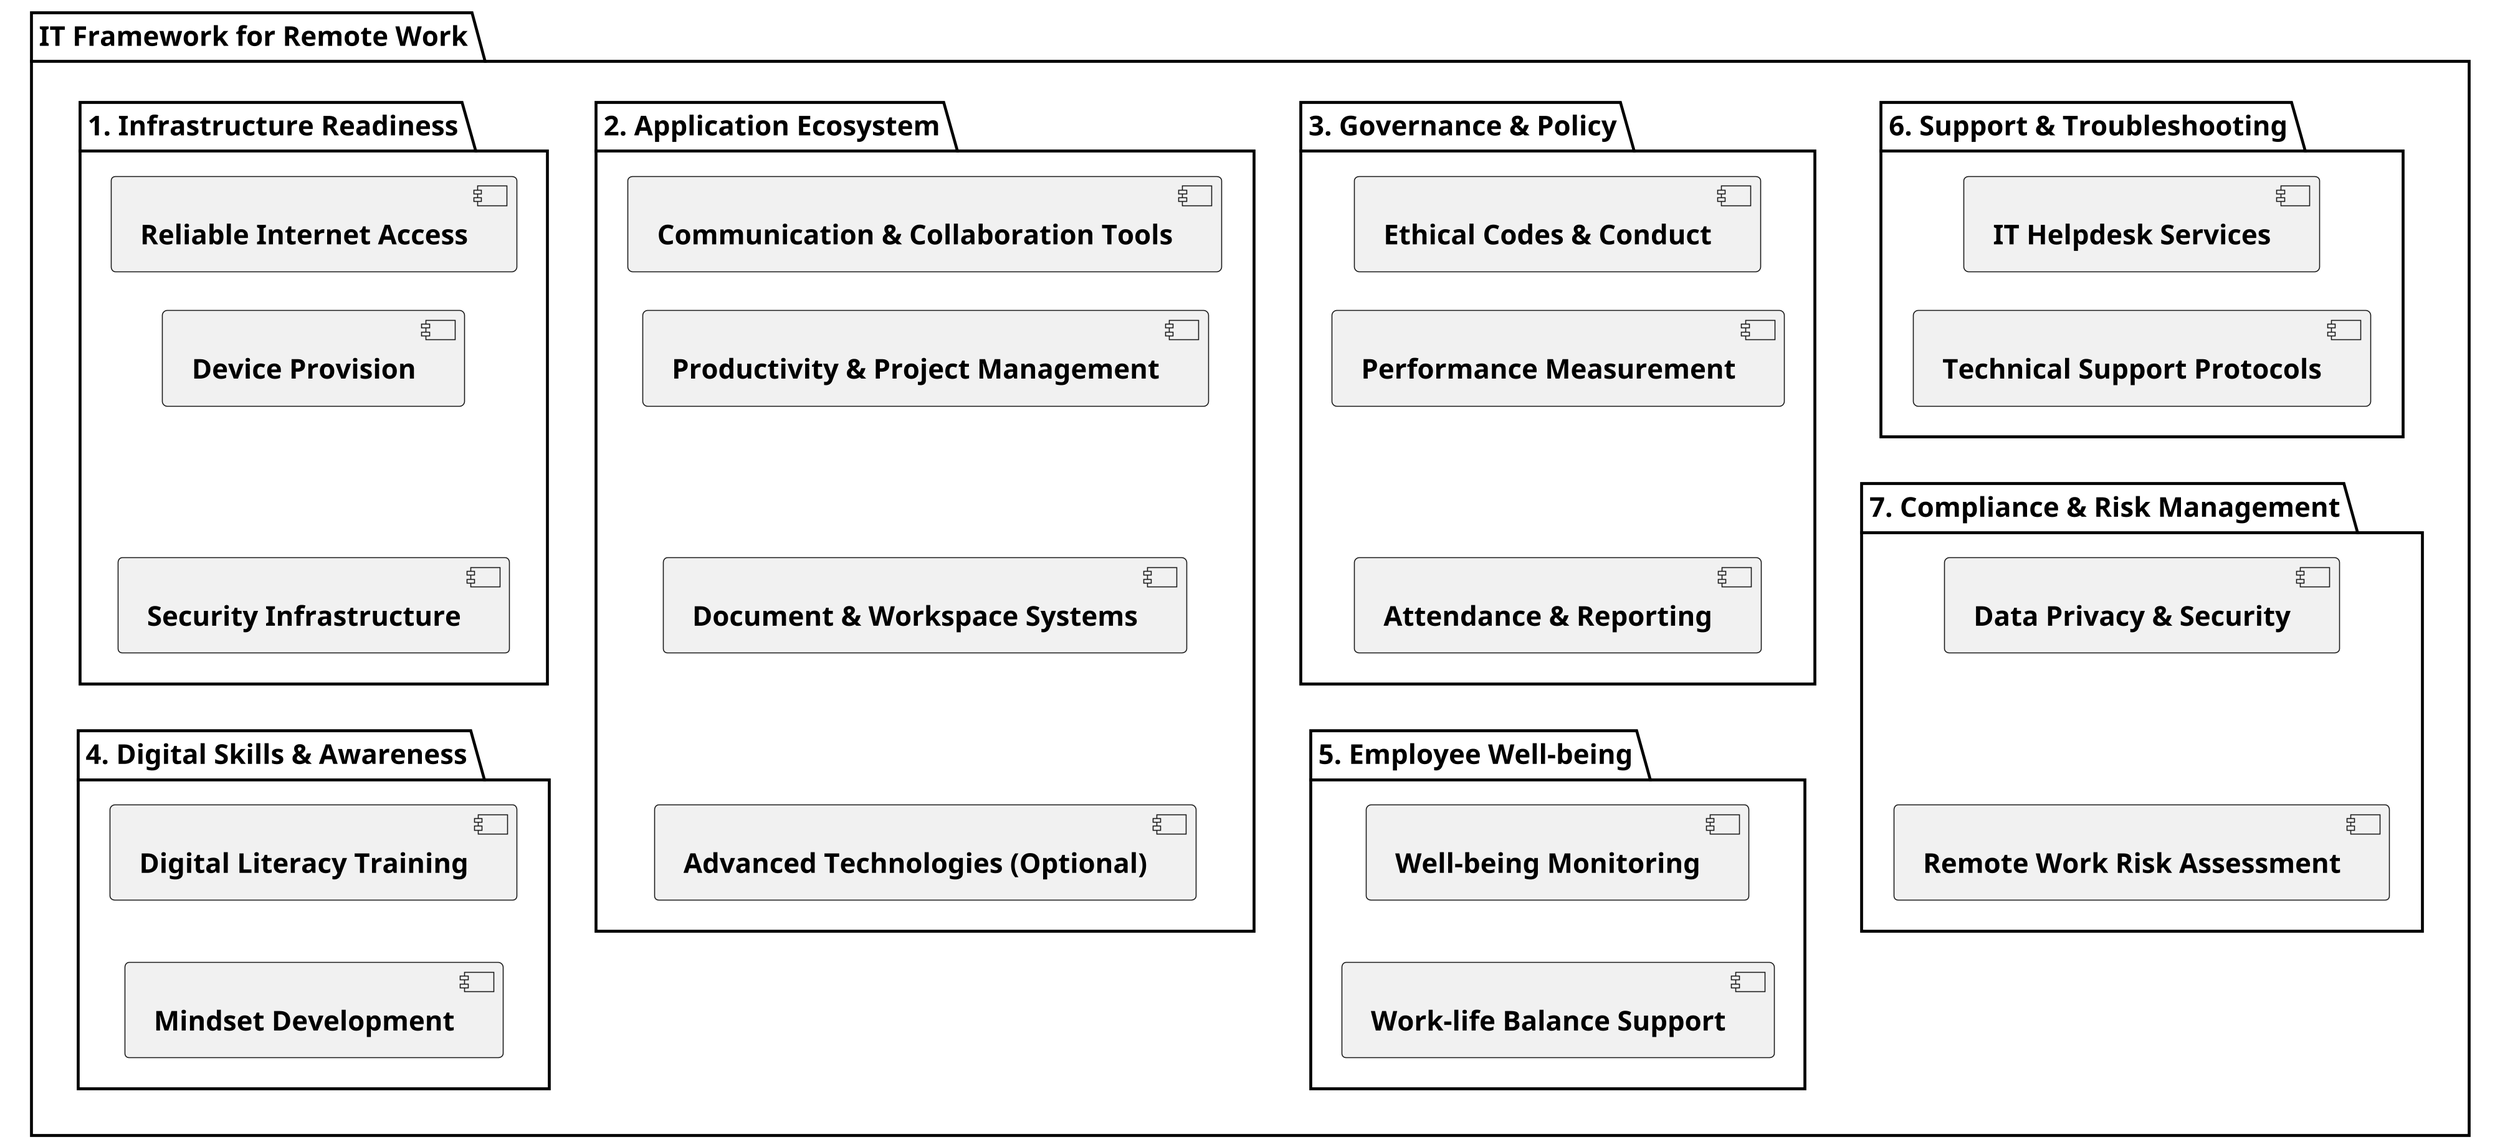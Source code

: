 @startuml

skinparam style strictuml
' skinparam nodesep 20
skinparam ranksep 20
' skinparam shadowing true
skinparam dpi 300
skinparam PackageTitleAlignment left

package "**IT Framework for Remote Work**" {

      package "**7. Compliance & Risk Management**" {
        [**Data Privacy & Security**]
        [**Remote Work Risk Assessment**]

        [**Data Privacy & Security**] -d[hidden]- [**Remote Work Risk Assessment**]
      }

      package "**6. Support & Troubleshooting**" {
        [**IT Helpdesk Services**]
        [**Technical Support Protocols**]

        [**IT Helpdesk Services**] -d[hidden]- [**Technical Support Protocols**]
      }

      [**Technical Support Protocols**] -d[hidden]- [**Data Privacy & Security**]
    

    
      package "**5. Employee Well-being**" {
        [**Well-being Monitoring**]
        [**Work-life Balance Support**]

        [**Well-being Monitoring**] -d[hidden]- [**Work-life Balance Support**]
      }

      package "**4. Digital Skills & Awareness**" {
        [**Digital Literacy Training**]
        [**Mindset Development**]

        [**Digital Literacy Training**] -d[hidden]- [**Mindset Development**]
      }

      
    
    package "**3. Governance & Policy**" {
      [**Ethical Codes & Conduct**]
      [**Performance Measurement**]
      [**Attendance & Reporting**]

      [**Ethical Codes & Conduct**] -d[hidden]- [**Performance Measurement**]
      [**Performance Measurement**] -d[hidden]- [**Attendance & Reporting**]
    }

    package "**2. Application Ecosystem**" {
      [**Communication & Collaboration Tools**]
      [**Productivity & Project Management**]
      [**Document & Workspace Systems**]
      [**Advanced Technologies (Optional)**]

      [**Communication & Collaboration Tools**] -d[hidden]- [**Productivity & Project Management**]
      [**Productivity & Project Management**] -d[hidden]- [**Document & Workspace Systems**]
      [**Document & Workspace Systems**] -d[hidden]- [**Advanced Technologies (Optional)**]
    }

    package "**1. Infrastructure Readiness**" {
      [**Reliable Internet Access**]
      [**Device Provision**]
      [**Security Infrastructure**]

      [**Reliable Internet Access**] -d[hidden]- [**Device Provision**]
      [**Device Provision**] -d[hidden]- [**Security Infrastructure**]
    }

    [**Security Infrastructure**] -d[hidden]- [**Digital Literacy Training**]
    [**Attendance & Reporting**] -d[hidden]- [**Well-being Monitoring**]
}

@enduml
